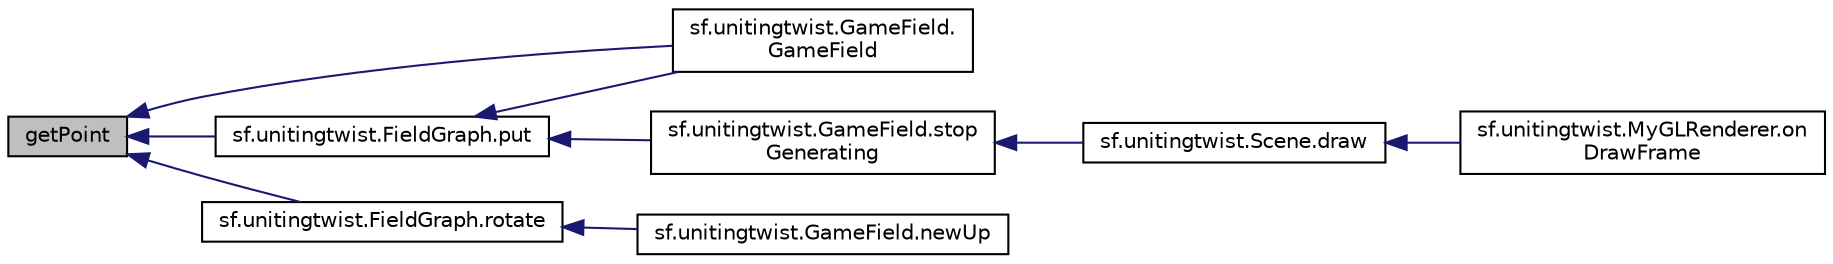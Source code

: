 digraph "getPoint"
{
  edge [fontname="Helvetica",fontsize="10",labelfontname="Helvetica",labelfontsize="10"];
  node [fontname="Helvetica",fontsize="10",shape=record];
  rankdir="LR";
  Node30 [label="getPoint",height=0.2,width=0.4,color="black", fillcolor="grey75", style="filled", fontcolor="black"];
  Node30 -> Node31 [dir="back",color="midnightblue",fontsize="10",style="solid",fontname="Helvetica"];
  Node31 [label="sf.unitingtwist.FieldGraph.put",height=0.2,width=0.4,color="black", fillcolor="white", style="filled",URL="$classsf_1_1unitingtwist_1_1_field_graph.html#ad00bb318775c75318a78b012a28a3cc8"];
  Node31 -> Node32 [dir="back",color="midnightblue",fontsize="10",style="solid",fontname="Helvetica"];
  Node32 [label="sf.unitingtwist.GameField.\lGameField",height=0.2,width=0.4,color="black", fillcolor="white", style="filled",URL="$classsf_1_1unitingtwist_1_1_game_field.html#a60249e68db18dd0bc0bd4f2f29281531"];
  Node31 -> Node33 [dir="back",color="midnightblue",fontsize="10",style="solid",fontname="Helvetica"];
  Node33 [label="sf.unitingtwist.GameField.stop\lGenerating",height=0.2,width=0.4,color="black", fillcolor="white", style="filled",URL="$classsf_1_1unitingtwist_1_1_game_field.html#a28a9f1f8fa9987e78b712b22aa8792a3"];
  Node33 -> Node34 [dir="back",color="midnightblue",fontsize="10",style="solid",fontname="Helvetica"];
  Node34 [label="sf.unitingtwist.Scene.draw",height=0.2,width=0.4,color="black", fillcolor="white", style="filled",URL="$classsf_1_1unitingtwist_1_1_scene.html#ace8a0d2a4e41b6d83897d48fd91a7ab3"];
  Node34 -> Node35 [dir="back",color="midnightblue",fontsize="10",style="solid",fontname="Helvetica"];
  Node35 [label="sf.unitingtwist.MyGLRenderer.on\lDrawFrame",height=0.2,width=0.4,color="black", fillcolor="white", style="filled",URL="$classsf_1_1unitingtwist_1_1_my_g_l_renderer.html#aba4bf3428902adb204d17703e7afcbc9"];
  Node30 -> Node36 [dir="back",color="midnightblue",fontsize="10",style="solid",fontname="Helvetica"];
  Node36 [label="sf.unitingtwist.FieldGraph.rotate",height=0.2,width=0.4,color="black", fillcolor="white", style="filled",URL="$classsf_1_1unitingtwist_1_1_field_graph.html#a523014438b1a8318ec0915c2ce0a3430"];
  Node36 -> Node37 [dir="back",color="midnightblue",fontsize="10",style="solid",fontname="Helvetica"];
  Node37 [label="sf.unitingtwist.GameField.newUp",height=0.2,width=0.4,color="black", fillcolor="white", style="filled",URL="$classsf_1_1unitingtwist_1_1_game_field.html#ab34cc8f938ea1126a03a701bd6e155a1"];
  Node30 -> Node32 [dir="back",color="midnightblue",fontsize="10",style="solid",fontname="Helvetica"];
}
